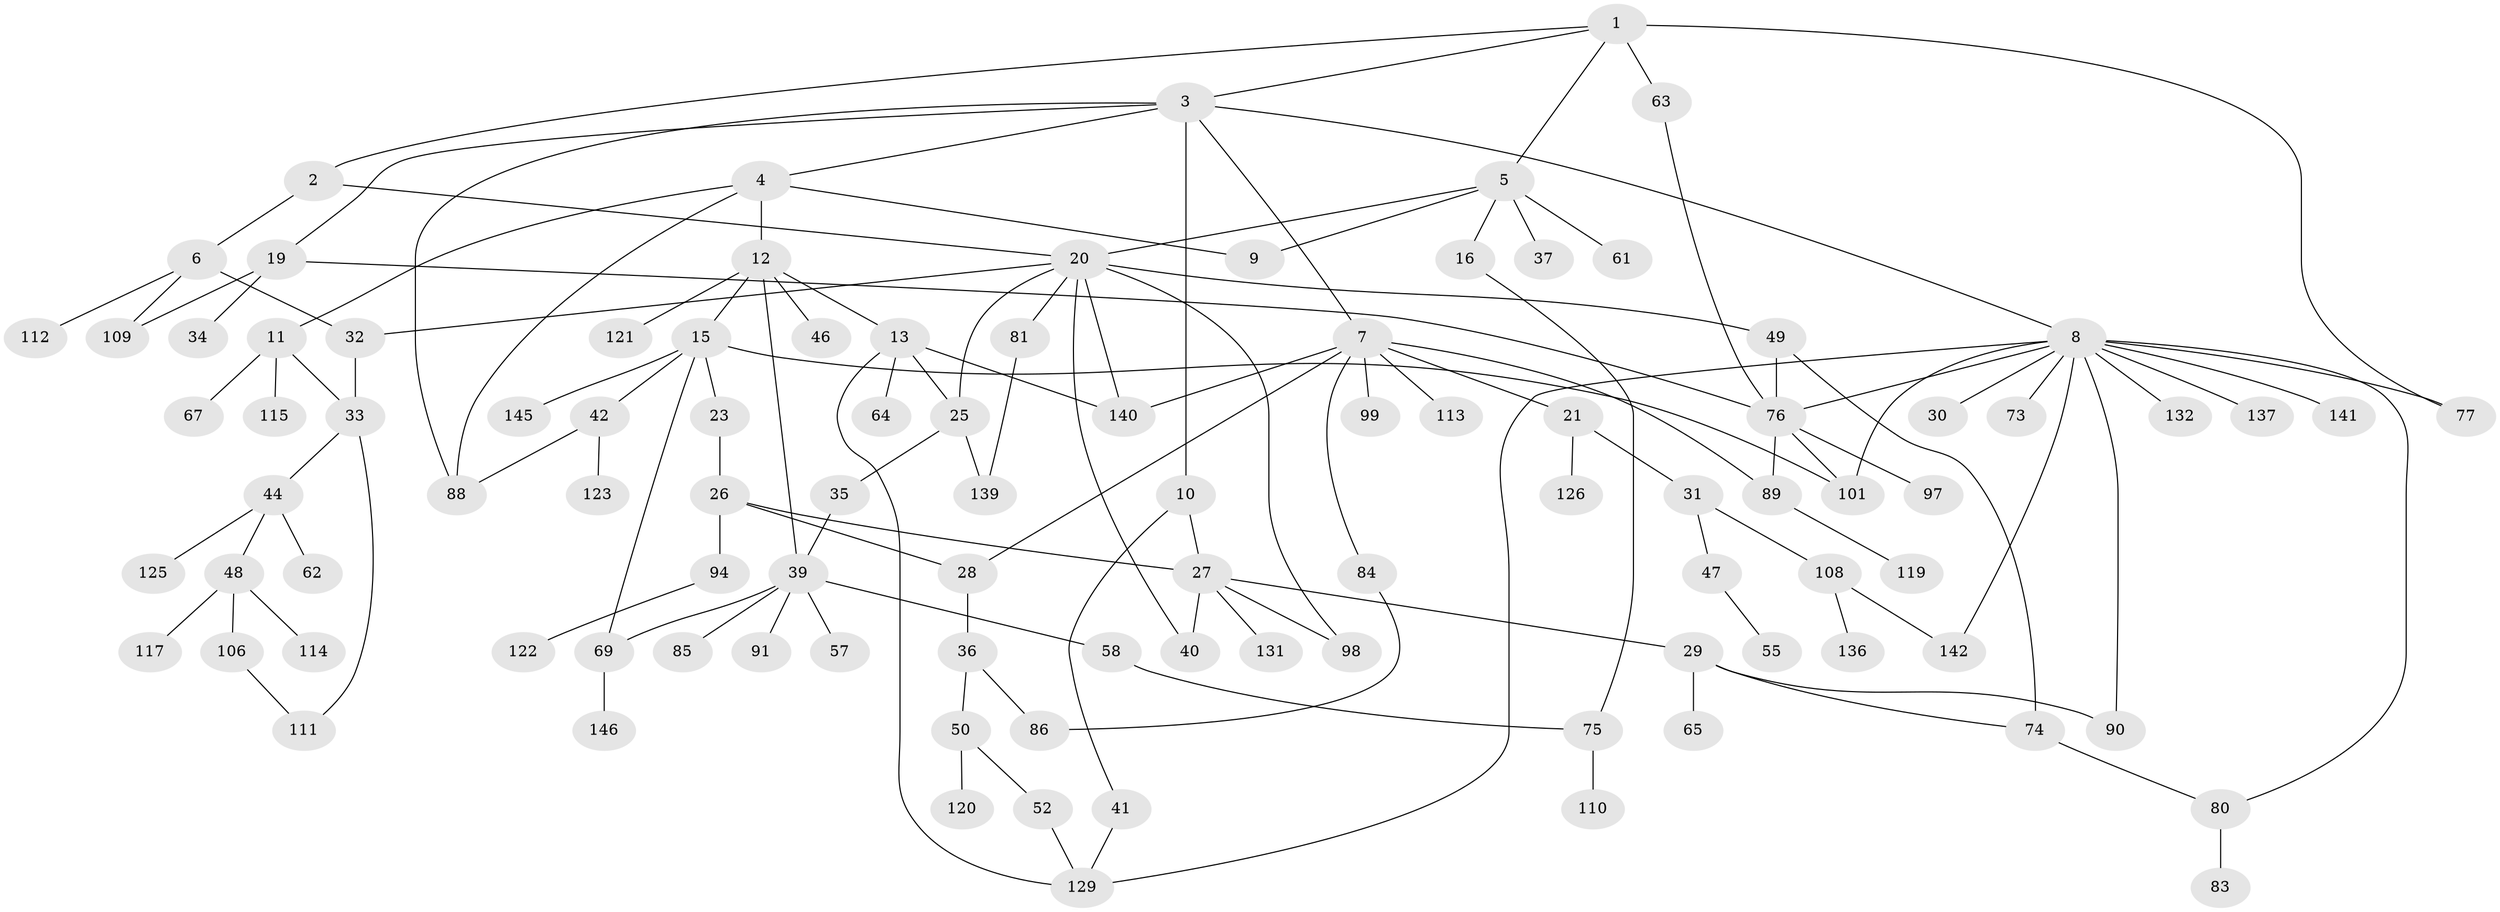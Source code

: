 // Generated by graph-tools (version 1.1) at 2025/51/02/27/25 19:51:39]
// undirected, 101 vertices, 134 edges
graph export_dot {
graph [start="1"]
  node [color=gray90,style=filled];
  1 [super="+51"];
  2 [super="+72"];
  3 [super="+134"];
  4 [super="+127"];
  5;
  6 [super="+18"];
  7 [super="+17"];
  8 [super="+78"];
  9 [super="+102"];
  10 [super="+105"];
  11 [super="+14"];
  12 [super="+53"];
  13 [super="+56"];
  15 [super="+24"];
  16;
  19 [super="+128"];
  20 [super="+22"];
  21 [super="+60"];
  23;
  25 [super="+87"];
  26 [super="+92"];
  27 [super="+130"];
  28 [super="+100"];
  29 [super="+70"];
  30;
  31;
  32;
  33 [super="+59"];
  34 [super="+45"];
  35;
  36 [super="+38"];
  37 [super="+68"];
  39 [super="+43"];
  40;
  41 [super="+135"];
  42 [super="+66"];
  44 [super="+71"];
  46;
  47 [super="+79"];
  48 [super="+82"];
  49;
  50 [super="+96"];
  52 [super="+54"];
  55 [super="+124"];
  57;
  58;
  61 [super="+103"];
  62;
  63;
  64;
  65;
  67;
  69;
  73 [super="+107"];
  74 [super="+133"];
  75 [super="+143"];
  76 [super="+95"];
  77;
  80;
  81 [super="+104"];
  83;
  84 [super="+138"];
  85;
  86;
  88 [super="+116"];
  89 [super="+93"];
  90;
  91;
  94;
  97;
  98;
  99;
  101;
  106;
  108 [super="+118"];
  109;
  110 [super="+144"];
  111;
  112;
  113;
  114;
  115;
  117;
  119;
  120;
  121;
  122;
  123;
  125;
  126;
  129;
  131;
  132;
  136;
  137;
  139;
  140 [super="+147"];
  141;
  142;
  145;
  146;
  1 -- 2;
  1 -- 3;
  1 -- 5;
  1 -- 77 [weight=2];
  1 -- 63;
  2 -- 6;
  2 -- 20;
  3 -- 4;
  3 -- 7;
  3 -- 8;
  3 -- 10;
  3 -- 19;
  3 -- 88;
  4 -- 11;
  4 -- 12;
  4 -- 88;
  4 -- 9;
  5 -- 9;
  5 -- 16;
  5 -- 20;
  5 -- 37;
  5 -- 61;
  6 -- 32;
  6 -- 112;
  6 -- 109;
  7 -- 84;
  7 -- 99;
  7 -- 113;
  7 -- 140;
  7 -- 28;
  7 -- 21;
  7 -- 89;
  8 -- 30;
  8 -- 73;
  8 -- 101;
  8 -- 142;
  8 -- 77;
  8 -- 129;
  8 -- 80;
  8 -- 132;
  8 -- 137;
  8 -- 90;
  8 -- 141;
  8 -- 76;
  10 -- 27;
  10 -- 41;
  11 -- 33;
  11 -- 115;
  11 -- 67;
  12 -- 13;
  12 -- 15;
  12 -- 39;
  12 -- 46;
  12 -- 121;
  13 -- 64;
  13 -- 140;
  13 -- 25;
  13 -- 129;
  15 -- 23;
  15 -- 145;
  15 -- 101;
  15 -- 42;
  15 -- 69;
  16 -- 75;
  19 -- 34;
  19 -- 109;
  19 -- 76;
  20 -- 49;
  20 -- 98;
  20 -- 40;
  20 -- 32;
  20 -- 81;
  20 -- 25;
  20 -- 140;
  21 -- 31;
  21 -- 126;
  23 -- 26;
  25 -- 35;
  25 -- 139;
  26 -- 94;
  26 -- 28;
  26 -- 27;
  27 -- 29;
  27 -- 40;
  27 -- 98;
  27 -- 131;
  28 -- 36;
  29 -- 65;
  29 -- 74;
  29 -- 90;
  31 -- 47;
  31 -- 108;
  32 -- 33;
  33 -- 44;
  33 -- 111;
  35 -- 39;
  36 -- 86;
  36 -- 50;
  39 -- 57;
  39 -- 58;
  39 -- 91;
  39 -- 69;
  39 -- 85;
  41 -- 129;
  42 -- 123;
  42 -- 88;
  44 -- 48;
  44 -- 62;
  44 -- 125;
  47 -- 55;
  48 -- 106;
  48 -- 117;
  48 -- 114;
  49 -- 76;
  49 -- 74;
  50 -- 52;
  50 -- 120;
  52 -- 129;
  58 -- 75;
  63 -- 76;
  69 -- 146;
  74 -- 80;
  75 -- 110;
  76 -- 89;
  76 -- 97;
  76 -- 101;
  80 -- 83;
  81 -- 139;
  84 -- 86;
  89 -- 119;
  94 -- 122;
  106 -- 111;
  108 -- 136;
  108 -- 142;
}
